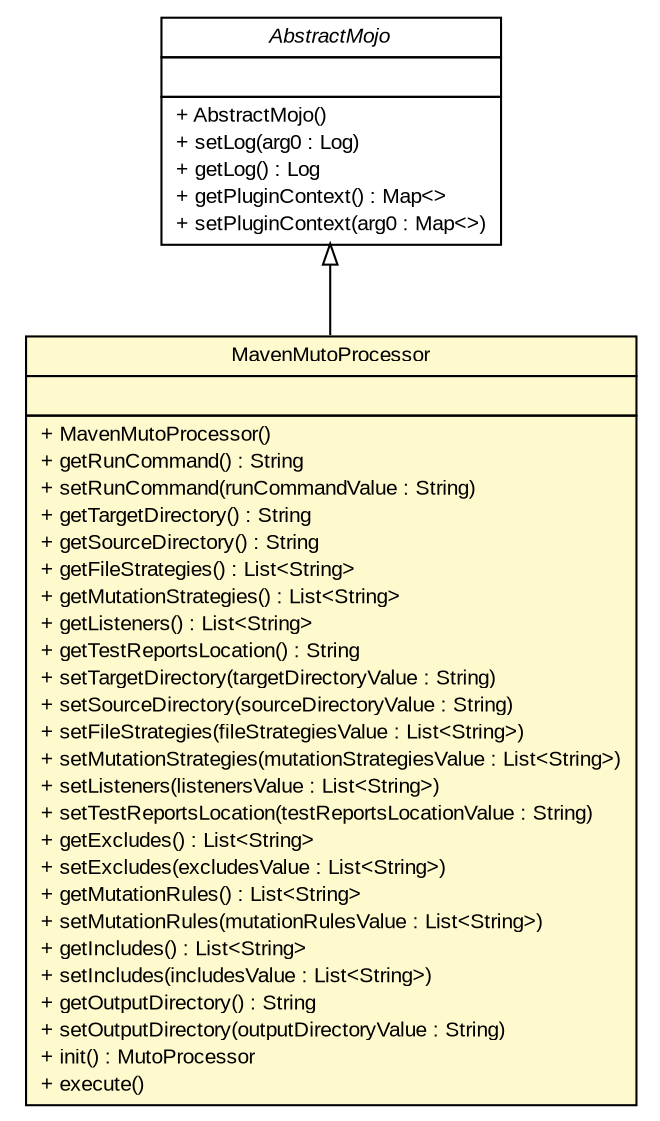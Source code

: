 #!/usr/local/bin/dot
#
# Class diagram 
# Generated by UMLGraph version R5_6 (http://www.umlgraph.org/)
#

digraph G {
	edge [fontname="arial",fontsize=10,labelfontname="arial",labelfontsize=10];
	node [fontname="arial",fontsize=10,shape=plaintext];
	nodesep=0.25;
	ranksep=0.5;
	// com.github.mkolisnyk.muto.processor.MavenMutoProcessor
	c611 [label=<<table title="com.github.mkolisnyk.muto.processor.MavenMutoProcessor" border="0" cellborder="1" cellspacing="0" cellpadding="2" port="p" bgcolor="lemonChiffon" href="./MavenMutoProcessor.html">
		<tr><td><table border="0" cellspacing="0" cellpadding="1">
<tr><td align="center" balign="center"> MavenMutoProcessor </td></tr>
		</table></td></tr>
		<tr><td><table border="0" cellspacing="0" cellpadding="1">
<tr><td align="left" balign="left">  </td></tr>
		</table></td></tr>
		<tr><td><table border="0" cellspacing="0" cellpadding="1">
<tr><td align="left" balign="left"> + MavenMutoProcessor() </td></tr>
<tr><td align="left" balign="left"> + getRunCommand() : String </td></tr>
<tr><td align="left" balign="left"> + setRunCommand(runCommandValue : String) </td></tr>
<tr><td align="left" balign="left"> + getTargetDirectory() : String </td></tr>
<tr><td align="left" balign="left"> + getSourceDirectory() : String </td></tr>
<tr><td align="left" balign="left"> + getFileStrategies() : List&lt;String&gt; </td></tr>
<tr><td align="left" balign="left"> + getMutationStrategies() : List&lt;String&gt; </td></tr>
<tr><td align="left" balign="left"> + getListeners() : List&lt;String&gt; </td></tr>
<tr><td align="left" balign="left"> + getTestReportsLocation() : String </td></tr>
<tr><td align="left" balign="left"> + setTargetDirectory(targetDirectoryValue : String) </td></tr>
<tr><td align="left" balign="left"> + setSourceDirectory(sourceDirectoryValue : String) </td></tr>
<tr><td align="left" balign="left"> + setFileStrategies(fileStrategiesValue : List&lt;String&gt;) </td></tr>
<tr><td align="left" balign="left"> + setMutationStrategies(mutationStrategiesValue : List&lt;String&gt;) </td></tr>
<tr><td align="left" balign="left"> + setListeners(listenersValue : List&lt;String&gt;) </td></tr>
<tr><td align="left" balign="left"> + setTestReportsLocation(testReportsLocationValue : String) </td></tr>
<tr><td align="left" balign="left"> + getExcludes() : List&lt;String&gt; </td></tr>
<tr><td align="left" balign="left"> + setExcludes(excludesValue : List&lt;String&gt;) </td></tr>
<tr><td align="left" balign="left"> + getMutationRules() : List&lt;String&gt; </td></tr>
<tr><td align="left" balign="left"> + setMutationRules(mutationRulesValue : List&lt;String&gt;) </td></tr>
<tr><td align="left" balign="left"> + getIncludes() : List&lt;String&gt; </td></tr>
<tr><td align="left" balign="left"> + setIncludes(includesValue : List&lt;String&gt;) </td></tr>
<tr><td align="left" balign="left"> + getOutputDirectory() : String </td></tr>
<tr><td align="left" balign="left"> + setOutputDirectory(outputDirectoryValue : String) </td></tr>
<tr><td align="left" balign="left"> + init() : MutoProcessor </td></tr>
<tr><td align="left" balign="left"> + execute() </td></tr>
		</table></td></tr>
		</table>>, URL="./MavenMutoProcessor.html", fontname="arial", fontcolor="black", fontsize=10.0];
	//com.github.mkolisnyk.muto.processor.MavenMutoProcessor extends org.apache.maven.plugin.AbstractMojo
	c626:p -> c611:p [dir=back,arrowtail=empty];
	// org.apache.maven.plugin.AbstractMojo
	c626 [label=<<table title="org.apache.maven.plugin.AbstractMojo" border="0" cellborder="1" cellspacing="0" cellpadding="2" port="p" href="http://java.sun.com/j2se/1.4.2/docs/api/org/apache/maven/plugin/AbstractMojo.html">
		<tr><td><table border="0" cellspacing="0" cellpadding="1">
<tr><td align="center" balign="center"><font face="arial italic"> AbstractMojo </font></td></tr>
		</table></td></tr>
		<tr><td><table border="0" cellspacing="0" cellpadding="1">
<tr><td align="left" balign="left">  </td></tr>
		</table></td></tr>
		<tr><td><table border="0" cellspacing="0" cellpadding="1">
<tr><td align="left" balign="left"> + AbstractMojo() </td></tr>
<tr><td align="left" balign="left"> + setLog(arg0 : Log) </td></tr>
<tr><td align="left" balign="left"> + getLog() : Log </td></tr>
<tr><td align="left" balign="left"> + getPluginContext() : Map&lt;&gt; </td></tr>
<tr><td align="left" balign="left"> + setPluginContext(arg0 : Map&lt;&gt;) </td></tr>
		</table></td></tr>
		</table>>, URL="http://java.sun.com/j2se/1.4.2/docs/api/org/apache/maven/plugin/AbstractMojo.html", fontname="arial", fontcolor="black", fontsize=10.0];
}

